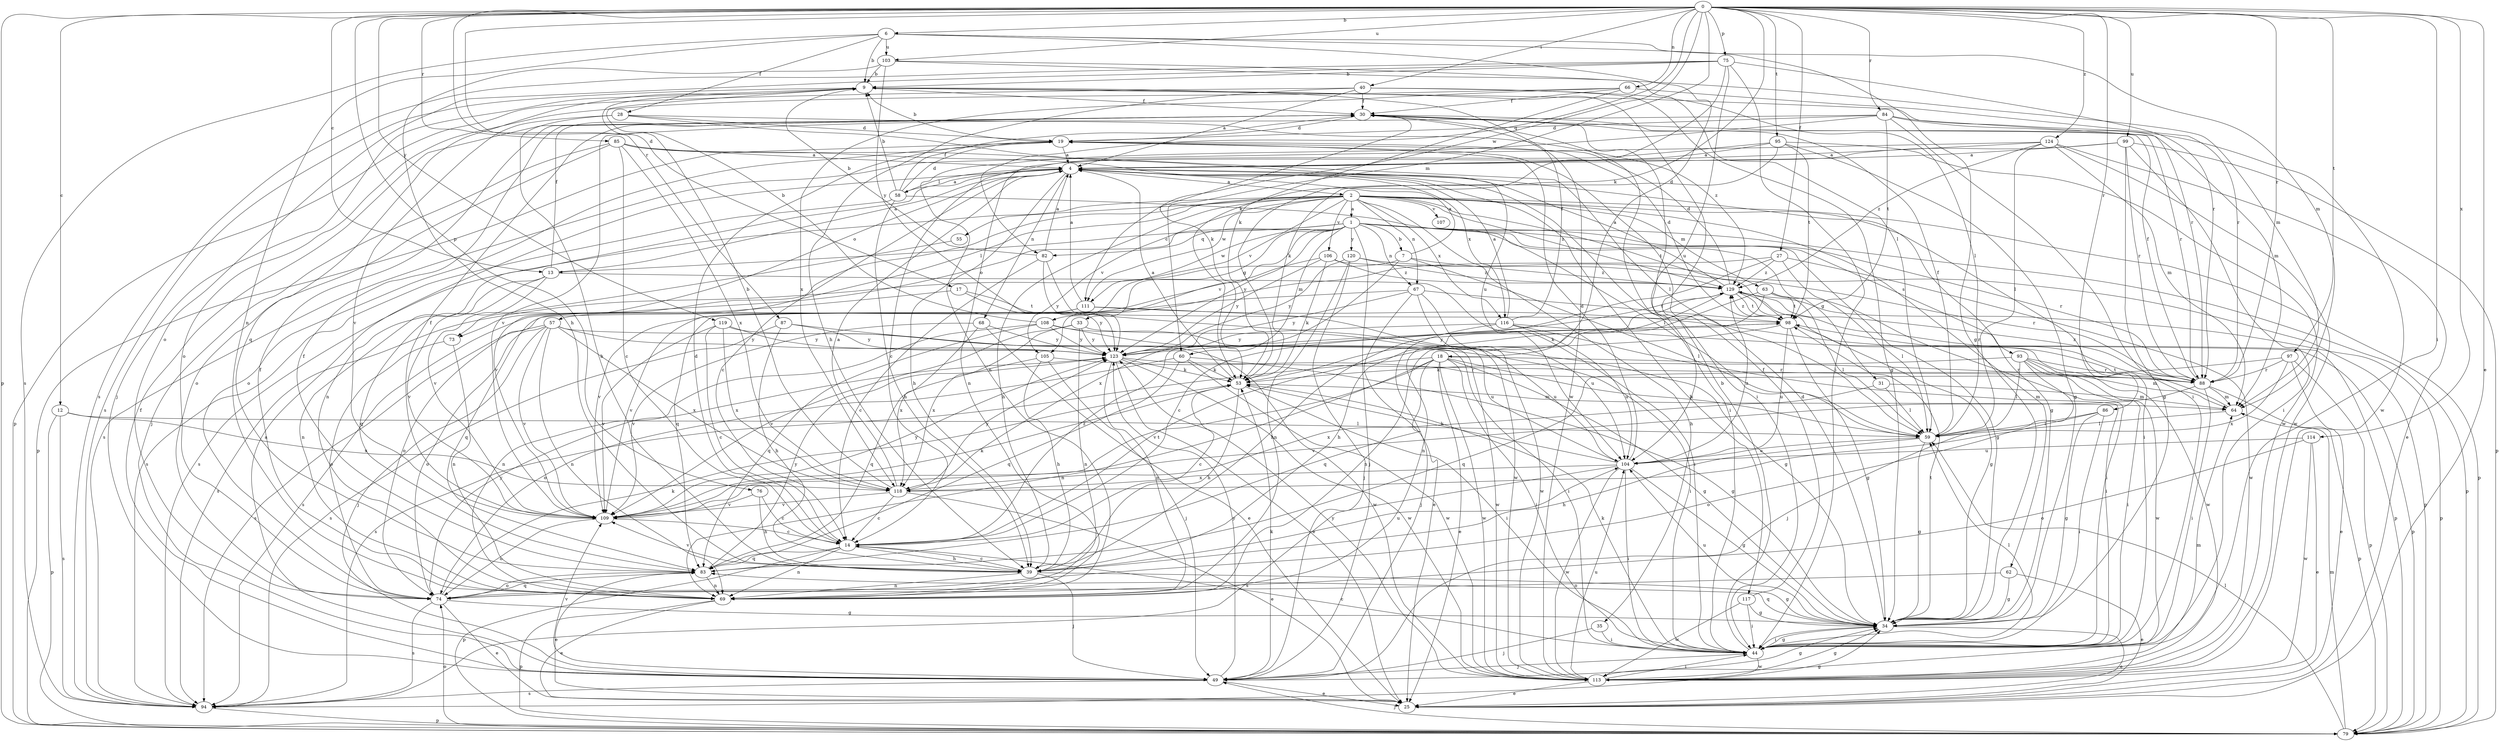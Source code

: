 strict digraph  {
0;
1;
2;
4;
6;
7;
9;
12;
13;
14;
17;
18;
19;
25;
27;
28;
30;
31;
33;
34;
35;
39;
40;
44;
49;
53;
55;
57;
58;
59;
60;
62;
63;
64;
66;
67;
68;
69;
73;
74;
75;
76;
79;
82;
83;
84;
85;
86;
87;
88;
93;
94;
95;
97;
98;
99;
103;
104;
105;
106;
107;
108;
109;
111;
113;
114;
116;
117;
118;
119;
120;
123;
124;
129;
0 -> 6  [label=b];
0 -> 12  [label=c];
0 -> 13  [label=c];
0 -> 17  [label=d];
0 -> 25  [label=e];
0 -> 27  [label=f];
0 -> 40  [label=i];
0 -> 44  [label=i];
0 -> 53  [label=k];
0 -> 60  [label=m];
0 -> 66  [label=n];
0 -> 75  [label=p];
0 -> 76  [label=p];
0 -> 79  [label=p];
0 -> 82  [label=q];
0 -> 84  [label=r];
0 -> 85  [label=r];
0 -> 86  [label=r];
0 -> 87  [label=r];
0 -> 88  [label=r];
0 -> 95  [label=t];
0 -> 97  [label=t];
0 -> 99  [label=u];
0 -> 103  [label=u];
0 -> 111  [label=w];
0 -> 114  [label=x];
0 -> 119  [label=y];
0 -> 124  [label=z];
1 -> 7  [label=b];
1 -> 13  [label=c];
1 -> 31  [label=g];
1 -> 33  [label=g];
1 -> 34  [label=g];
1 -> 49  [label=j];
1 -> 60  [label=m];
1 -> 67  [label=n];
1 -> 73  [label=o];
1 -> 79  [label=p];
1 -> 82  [label=q];
1 -> 88  [label=r];
1 -> 93  [label=s];
1 -> 105  [label=v];
1 -> 111  [label=w];
1 -> 120  [label=y];
1 -> 123  [label=y];
2 -> 1  [label=a];
2 -> 35  [label=h];
2 -> 39  [label=h];
2 -> 44  [label=i];
2 -> 55  [label=l];
2 -> 57  [label=l];
2 -> 62  [label=m];
2 -> 63  [label=m];
2 -> 67  [label=n];
2 -> 79  [label=p];
2 -> 94  [label=s];
2 -> 98  [label=t];
2 -> 105  [label=v];
2 -> 106  [label=v];
2 -> 107  [label=v];
2 -> 108  [label=v];
2 -> 109  [label=v];
2 -> 111  [label=w];
2 -> 116  [label=x];
2 -> 129  [label=z];
4 -> 2  [label=a];
4 -> 14  [label=c];
4 -> 34  [label=g];
4 -> 39  [label=h];
4 -> 58  [label=l];
4 -> 68  [label=n];
4 -> 69  [label=n];
4 -> 73  [label=o];
4 -> 116  [label=x];
4 -> 117  [label=x];
6 -> 9  [label=b];
6 -> 18  [label=d];
6 -> 28  [label=f];
6 -> 34  [label=g];
6 -> 64  [label=m];
6 -> 69  [label=n];
6 -> 94  [label=s];
6 -> 103  [label=u];
7 -> 4  [label=a];
7 -> 59  [label=l];
7 -> 94  [label=s];
7 -> 118  [label=x];
7 -> 129  [label=z];
9 -> 30  [label=f];
9 -> 49  [label=j];
9 -> 83  [label=q];
9 -> 88  [label=r];
9 -> 94  [label=s];
9 -> 113  [label=w];
12 -> 59  [label=l];
12 -> 79  [label=p];
12 -> 94  [label=s];
12 -> 118  [label=x];
13 -> 4  [label=a];
13 -> 30  [label=f];
13 -> 44  [label=i];
13 -> 69  [label=n];
13 -> 83  [label=q];
13 -> 109  [label=v];
14 -> 19  [label=d];
14 -> 39  [label=h];
14 -> 69  [label=n];
14 -> 79  [label=p];
14 -> 83  [label=q];
14 -> 98  [label=t];
14 -> 129  [label=z];
17 -> 83  [label=q];
17 -> 98  [label=t];
17 -> 123  [label=y];
18 -> 25  [label=e];
18 -> 34  [label=g];
18 -> 44  [label=i];
18 -> 59  [label=l];
18 -> 69  [label=n];
18 -> 83  [label=q];
18 -> 88  [label=r];
18 -> 94  [label=s];
18 -> 109  [label=v];
18 -> 113  [label=w];
19 -> 4  [label=a];
19 -> 9  [label=b];
19 -> 74  [label=o];
19 -> 79  [label=p];
27 -> 14  [label=c];
27 -> 59  [label=l];
27 -> 83  [label=q];
27 -> 113  [label=w];
27 -> 129  [label=z];
28 -> 19  [label=d];
28 -> 39  [label=h];
28 -> 104  [label=u];
28 -> 109  [label=v];
28 -> 129  [label=z];
30 -> 19  [label=d];
30 -> 44  [label=i];
30 -> 53  [label=k];
30 -> 88  [label=r];
31 -> 59  [label=l];
31 -> 64  [label=m];
31 -> 118  [label=x];
33 -> 69  [label=n];
33 -> 104  [label=u];
33 -> 109  [label=v];
33 -> 118  [label=x];
33 -> 123  [label=y];
34 -> 19  [label=d];
34 -> 25  [label=e];
34 -> 44  [label=i];
34 -> 83  [label=q];
34 -> 98  [label=t];
34 -> 104  [label=u];
35 -> 44  [label=i];
35 -> 49  [label=j];
39 -> 14  [label=c];
39 -> 34  [label=g];
39 -> 49  [label=j];
39 -> 69  [label=n];
39 -> 104  [label=u];
39 -> 109  [label=v];
40 -> 4  [label=a];
40 -> 30  [label=f];
40 -> 34  [label=g];
40 -> 39  [label=h];
40 -> 59  [label=l];
40 -> 79  [label=p];
44 -> 9  [label=b];
44 -> 14  [label=c];
44 -> 34  [label=g];
44 -> 49  [label=j];
44 -> 53  [label=k];
44 -> 59  [label=l];
44 -> 113  [label=w];
49 -> 4  [label=a];
49 -> 25  [label=e];
49 -> 30  [label=f];
49 -> 34  [label=g];
49 -> 53  [label=k];
49 -> 94  [label=s];
49 -> 109  [label=v];
49 -> 123  [label=y];
53 -> 4  [label=a];
53 -> 14  [label=c];
53 -> 39  [label=h];
53 -> 44  [label=i];
53 -> 64  [label=m];
55 -> 109  [label=v];
57 -> 44  [label=i];
57 -> 49  [label=j];
57 -> 69  [label=n];
57 -> 74  [label=o];
57 -> 94  [label=s];
57 -> 109  [label=v];
57 -> 118  [label=x];
57 -> 123  [label=y];
58 -> 4  [label=a];
58 -> 9  [label=b];
58 -> 19  [label=d];
58 -> 30  [label=f];
58 -> 39  [label=h];
58 -> 59  [label=l];
58 -> 94  [label=s];
59 -> 30  [label=f];
59 -> 34  [label=g];
59 -> 39  [label=h];
59 -> 104  [label=u];
60 -> 34  [label=g];
60 -> 53  [label=k];
60 -> 74  [label=o];
60 -> 83  [label=q];
60 -> 113  [label=w];
62 -> 25  [label=e];
62 -> 34  [label=g];
62 -> 74  [label=o];
63 -> 39  [label=h];
63 -> 44  [label=i];
63 -> 59  [label=l];
63 -> 69  [label=n];
63 -> 98  [label=t];
64 -> 59  [label=l];
64 -> 98  [label=t];
66 -> 30  [label=f];
66 -> 53  [label=k];
66 -> 74  [label=o];
66 -> 88  [label=r];
66 -> 118  [label=x];
67 -> 25  [label=e];
67 -> 74  [label=o];
67 -> 98  [label=t];
67 -> 104  [label=u];
67 -> 113  [label=w];
67 -> 123  [label=y];
68 -> 25  [label=e];
68 -> 109  [label=v];
68 -> 118  [label=x];
68 -> 123  [label=y];
69 -> 25  [label=e];
69 -> 30  [label=f];
69 -> 79  [label=p];
73 -> 69  [label=n];
73 -> 74  [label=o];
74 -> 25  [label=e];
74 -> 34  [label=g];
74 -> 53  [label=k];
74 -> 83  [label=q];
74 -> 94  [label=s];
74 -> 123  [label=y];
75 -> 9  [label=b];
75 -> 44  [label=i];
75 -> 53  [label=k];
75 -> 74  [label=o];
75 -> 88  [label=r];
75 -> 94  [label=s];
75 -> 104  [label=u];
76 -> 14  [label=c];
76 -> 39  [label=h];
76 -> 109  [label=v];
79 -> 49  [label=j];
79 -> 59  [label=l];
79 -> 64  [label=m];
79 -> 74  [label=o];
82 -> 4  [label=a];
82 -> 9  [label=b];
82 -> 14  [label=c];
82 -> 113  [label=w];
82 -> 123  [label=y];
83 -> 25  [label=e];
83 -> 30  [label=f];
83 -> 69  [label=n];
83 -> 74  [label=o];
83 -> 123  [label=y];
84 -> 19  [label=d];
84 -> 44  [label=i];
84 -> 64  [label=m];
84 -> 69  [label=n];
84 -> 98  [label=t];
84 -> 109  [label=v];
84 -> 113  [label=w];
85 -> 4  [label=a];
85 -> 14  [label=c];
85 -> 44  [label=i];
85 -> 49  [label=j];
85 -> 59  [label=l];
85 -> 74  [label=o];
85 -> 118  [label=x];
86 -> 34  [label=g];
86 -> 44  [label=i];
86 -> 59  [label=l];
86 -> 74  [label=o];
87 -> 39  [label=h];
87 -> 94  [label=s];
87 -> 113  [label=w];
87 -> 123  [label=y];
88 -> 30  [label=f];
88 -> 44  [label=i];
88 -> 64  [label=m];
88 -> 79  [label=p];
88 -> 109  [label=v];
88 -> 129  [label=z];
93 -> 44  [label=i];
93 -> 49  [label=j];
93 -> 53  [label=k];
93 -> 59  [label=l];
93 -> 64  [label=m];
93 -> 88  [label=r];
93 -> 113  [label=w];
94 -> 34  [label=g];
94 -> 79  [label=p];
95 -> 4  [label=a];
95 -> 34  [label=g];
95 -> 53  [label=k];
95 -> 69  [label=n];
95 -> 98  [label=t];
95 -> 113  [label=w];
97 -> 25  [label=e];
97 -> 79  [label=p];
97 -> 83  [label=q];
97 -> 88  [label=r];
97 -> 118  [label=x];
98 -> 19  [label=d];
98 -> 34  [label=g];
98 -> 69  [label=n];
98 -> 104  [label=u];
98 -> 113  [label=w];
98 -> 123  [label=y];
98 -> 129  [label=z];
99 -> 4  [label=a];
99 -> 14  [label=c];
99 -> 34  [label=g];
99 -> 44  [label=i];
99 -> 79  [label=p];
99 -> 88  [label=r];
103 -> 9  [label=b];
103 -> 39  [label=h];
103 -> 59  [label=l];
103 -> 64  [label=m];
103 -> 123  [label=y];
104 -> 19  [label=d];
104 -> 34  [label=g];
104 -> 44  [label=i];
104 -> 53  [label=k];
104 -> 94  [label=s];
104 -> 113  [label=w];
104 -> 118  [label=x];
104 -> 129  [label=z];
105 -> 39  [label=h];
105 -> 49  [label=j];
105 -> 83  [label=q];
105 -> 88  [label=r];
106 -> 53  [label=k];
106 -> 88  [label=r];
106 -> 109  [label=v];
106 -> 123  [label=y];
106 -> 129  [label=z];
108 -> 9  [label=b];
108 -> 69  [label=n];
108 -> 83  [label=q];
108 -> 104  [label=u];
108 -> 113  [label=w];
108 -> 123  [label=y];
109 -> 14  [label=c];
109 -> 30  [label=f];
109 -> 53  [label=k];
109 -> 74  [label=o];
109 -> 123  [label=y];
111 -> 4  [label=a];
111 -> 34  [label=g];
111 -> 79  [label=p];
111 -> 94  [label=s];
111 -> 109  [label=v];
113 -> 25  [label=e];
113 -> 34  [label=g];
113 -> 44  [label=i];
113 -> 64  [label=m];
113 -> 104  [label=u];
113 -> 123  [label=y];
114 -> 25  [label=e];
114 -> 74  [label=o];
114 -> 104  [label=u];
114 -> 113  [label=w];
116 -> 4  [label=a];
116 -> 30  [label=f];
116 -> 44  [label=i];
116 -> 49  [label=j];
116 -> 79  [label=p];
116 -> 104  [label=u];
116 -> 123  [label=y];
117 -> 30  [label=f];
117 -> 34  [label=g];
117 -> 44  [label=i];
117 -> 113  [label=w];
118 -> 4  [label=a];
118 -> 9  [label=b];
118 -> 14  [label=c];
118 -> 25  [label=e];
118 -> 109  [label=v];
118 -> 123  [label=y];
119 -> 14  [label=c];
119 -> 44  [label=i];
119 -> 109  [label=v];
119 -> 118  [label=x];
119 -> 123  [label=y];
120 -> 49  [label=j];
120 -> 69  [label=n];
120 -> 79  [label=p];
120 -> 123  [label=y];
120 -> 129  [label=z];
123 -> 25  [label=e];
123 -> 53  [label=k];
123 -> 69  [label=n];
123 -> 88  [label=r];
123 -> 113  [label=w];
124 -> 4  [label=a];
124 -> 25  [label=e];
124 -> 59  [label=l];
124 -> 64  [label=m];
124 -> 94  [label=s];
124 -> 113  [label=w];
124 -> 129  [label=z];
129 -> 4  [label=a];
129 -> 19  [label=d];
129 -> 34  [label=g];
129 -> 39  [label=h];
129 -> 53  [label=k];
129 -> 79  [label=p];
129 -> 88  [label=r];
129 -> 98  [label=t];
}
